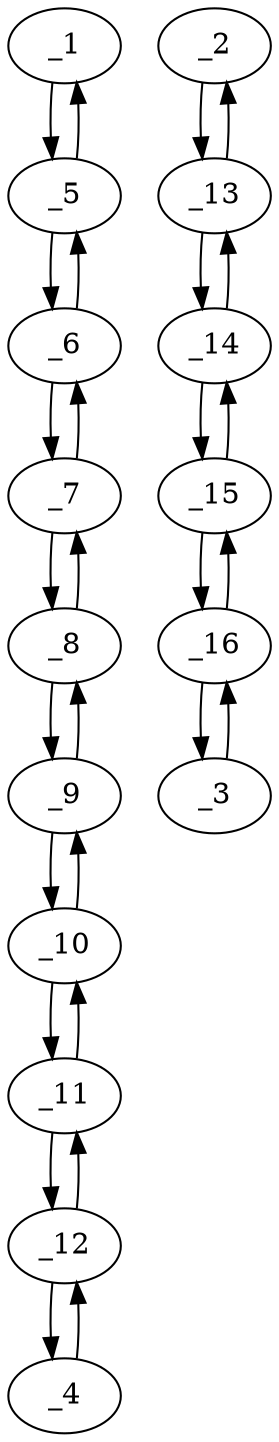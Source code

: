 digraph s1289_09 {
	_1	 [x="124.000000",
		y="80.000000"];
	_5	 [x="135.000000",
		y="90.000000"];
	_1 -> _5	 [angle="0.737815",
		orient="0.672673"];
	_2	 [x="96.000000",
		y="138.000000"];
	_13	 [x="97.000000",
		y="121.000000"];
	_2 -> _13	 [angle="-1.512041",
		orient="-0.998274"];
	_3	 [x="56.000000",
		y="147.000000"];
	_16	 [x="62.000000",
		y="131.000000"];
	_3 -> _16	 [angle="-1.212026",
		orient="-0.936329"];
	_4	 [x="225.000000",
		y="165.000000"];
	_12	 [x="214.000000",
		y="155.000000"];
	_4 -> _12	 [angle="-2.403778",
		orient="-0.672673"];
	_5 -> _1	 [angle="-2.403778",
		orient="-0.672673"];
	_6	 [x="146.000000",
		y="99.000000"];
	_5 -> _6	 [angle="0.685730",
		orient="0.633238"];
	_6 -> _5	 [angle="-2.455863",
		orient="-0.633238"];
	_7	 [x="158.000000",
		y="108.000000"];
	_6 -> _7	 [angle="0.643501",
		orient="0.600000"];
	_7 -> _6	 [angle="-2.498092",
		orient="-0.600000"];
	_8	 [x="168.000000",
		y="119.000000"];
	_7 -> _8	 [angle="0.832981",
		orient="0.739940"];
	_8 -> _7	 [angle="-2.308611",
		orient="-0.739940"];
	_9	 [x="180.000000",
		y="127.000000"];
	_8 -> _9	 [angle="0.588003",
		orient="0.554700"];
	_9 -> _8	 [angle="-2.553590",
		orient="-0.554700"];
	_10	 [x="191.000000",
		y="137.000000"];
	_9 -> _10	 [angle="0.737815",
		orient="0.672673"];
	_10 -> _9	 [angle="-2.403778",
		orient="-0.672673"];
	_11	 [x="203.000000",
		y="146.000000"];
	_10 -> _11	 [angle="0.643501",
		orient="0.600000"];
	_11 -> _10	 [angle="-2.498092",
		orient="-0.600000"];
	_11 -> _12	 [angle="0.685730",
		orient="0.633238"];
	_12 -> _4	 [angle="0.737815",
		orient="0.672673"];
	_12 -> _11	 [angle="-2.455863",
		orient="-0.633238"];
	_13 -> _2	 [angle="1.629552",
		orient="0.998274"];
	_14	 [x="89.000000",
		y="113.000000"];
	_13 -> _14	 [angle="-2.356194",
		orient="-0.707107"];
	_14 -> _13	 [angle="0.785398",
		orient="0.707107"];
	_15	 [x="75.000000",
		y="122.000000"];
	_14 -> _15	 [angle="2.570255",
		orient="0.540758"];
	_15 -> _14	 [angle="-0.571337",
		orient="-0.540758"];
	_15 -> _16	 [angle="2.536048",
		orient="0.569210"];
	_16 -> _3	 [angle="1.929567",
		orient="0.936329"];
	_16 -> _15	 [angle="-0.605545",
		orient="-0.569210"];
}
